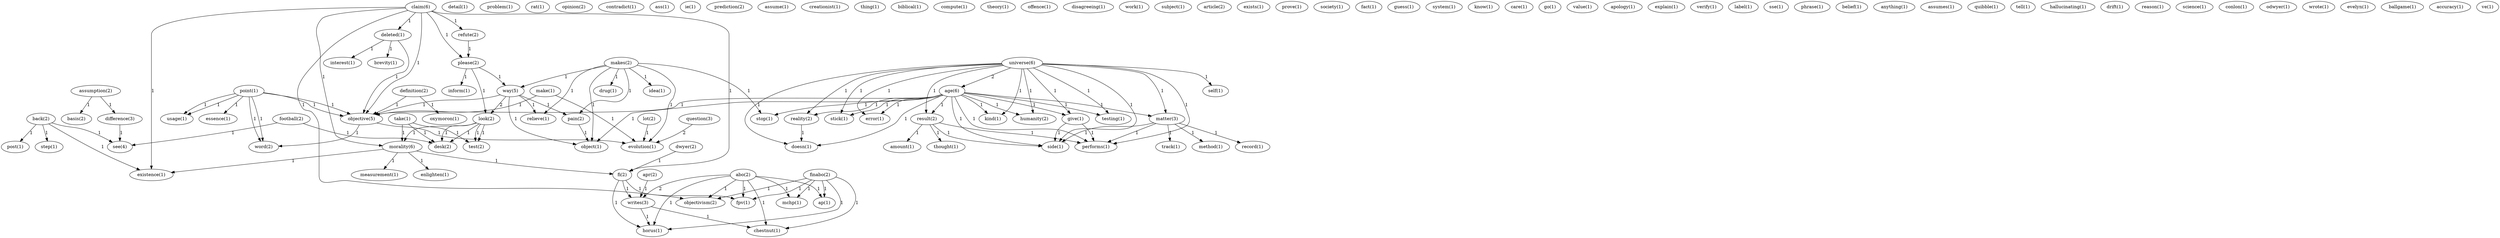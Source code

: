 digraph G {
  assumption [ label="assumption(2)" ];
  basis [ label="basis(2)" ];
  difference [ label="difference(3)" ];
  detail [ label="detail(1)" ];
  problem [ label="problem(1)" ];
  rat [ label="rat(1)" ];
  opinion [ label="opinion(2)" ];
  claim [ label="claim(6)" ];
  refute [ label="refute(2)" ];
  deleted [ label="deleted(1)" ];
  please [ label="please(2)" ];
  morality [ label="morality(6)" ];
  objectivism [ label="objectivism(2)" ];
  fi [ label="fi(2)" ];
  existence [ label="existence(1)" ];
  objective [ label="objective(5)" ];
  contradict [ label="contradict(1)" ];
  universe [ label="universe(6)" ];
  age [ label="age(6)" ];
  error [ label="error(1)" ];
  testing [ label="testing(1)" ];
  self [ label="self(1)" ];
  matter [ label="matter(3)" ];
  result [ label="result(2)" ];
  reality [ label="reality(2)" ];
  give [ label="give(1)" ];
  humanity [ label="humanity(2)" ];
  performs [ label="performs(1)" ];
  doesn [ label="doesn(1)" ];
  side [ label="side(1)" ];
  kind [ label="kind(1)" ];
  stick [ label="stick(1)" ];
  ass [ label="ass(1)" ];
  abo [ label="abo(2)" ];
  ap [ label="ap(1)" ];
  mchp [ label="mchp(1)" ];
  fpv [ label="fpv(1)" ];
  writes [ label="writes(3)" ];
  horus [ label="horus(1)" ];
  chestnut [ label="chestnut(1)" ];
  ie [ label="ie(1)" ];
  definition [ label="definition(2)" ];
  oxymoron [ label="oxymoron(1)" ];
  prediction [ label="prediction(2)" ];
  assume [ label="assume(1)" ];
  creationist [ label="creationist(1)" ];
  back [ label="back(2)" ];
  post [ label="post(1)" ];
  step [ label="step(1)" ];
  see [ label="see(4)" ];
  thing [ label="thing(1)" ];
  biblical [ label="biblical(1)" ];
  finabo [ label="finabo(2)" ];
  compute [ label="compute(1)" ];
  stop [ label="stop(1)" ];
  object [ label="object(1)" ];
  theory [ label="theory(1)" ];
  offence [ label="offence(1)" ];
  disagreeing [ label="disagreeing(1)" ];
  work [ label="work(1)" ];
  point [ label="point(1)" ];
  essence [ label="essence(1)" ];
  usage [ label="usage(1)" ];
  word [ label="word(2)" ];
  subject [ label="subject(1)" ];
  article [ label="article(2)" ];
  track [ label="track(1)" ];
  method [ label="method(1)" ];
  record [ label="record(1)" ];
  exists [ label="exists(1)" ];
  take [ label="take(1)" ];
  test [ label="test(2)" ];
  desk [ label="desk(2)" ];
  prove [ label="prove(1)" ];
  look [ label="look(3)" ];
  society [ label="society(1)" ];
  fact [ label="fact(1)" ];
  guess [ label="guess(1)" ];
  system [ label="system(1)" ];
  know [ label="know(1)" ];
  thought [ label="thought(1)" ];
  amount [ label="amount(1)" ];
  care [ label="care(1)" ];
  brevity [ label="brevity(1)" ];
  interest [ label="interest(1)" ];
  apr [ label="apr(2)" ];
  go [ label="go(1)" ];
  value [ label="value(1)" ];
  makes [ label="makes(2)" ];
  idea [ label="idea(1)" ];
  drug [ label="drug(1)" ];
  way [ label="way(5)" ];
  relieve [ label="relieve(1)" ];
  pain [ label="pain(2)" ];
  evolution [ label="evolution(1)" ];
  apology [ label="apology(1)" ];
  explain [ label="explain(1)" ];
  verify [ label="verify(1)" ];
  inform [ label="inform(1)" ];
  look [ label="look(2)" ];
  label [ label="label(1)" ];
  sse [ label="sse(1)" ];
  phrase [ label="phrase(1)" ];
  enlighten [ label="enlighten(1)" ];
  measurement [ label="measurement(1)" ];
  point [ label="point(1)" ];
  belief [ label="belief(1)" ];
  anything [ label="anything(1)" ];
  assumes [ label="assumes(1)" ];
  quibble [ label="quibble(1)" ];
  tell [ label="tell(1)" ];
  dwyer [ label="dwyer(2)" ];
  make [ label="make(1)" ];
  hallucinating [ label="hallucinating(1)" ];
  drift [ label="drift(1)" ];
  reason [ label="reason(1)" ];
  science [ label="science(1)" ];
  conlon [ label="conlon(1)" ];
  odwyer [ label="odwyer(1)" ];
  wrote [ label="wrote(1)" ];
  football [ label="football(2)" ];
  question [ label="question(3)" ];
  evelyn [ label="evelyn(1)" ];
  ballgame [ label="ballgame(1)" ];
  accuracy [ label="accuracy(1)" ];
  lot [ label="lot(2)" ];
  ve [ label="ve(1)" ];
  assumption -> basis [ label="1" ];
  assumption -> difference [ label="1" ];
  claim -> refute [ label="1" ];
  claim -> deleted [ label="1" ];
  claim -> please [ label="1" ];
  claim -> morality [ label="1" ];
  claim -> objectivism [ label="1" ];
  claim -> fi [ label="1" ];
  claim -> existence [ label="1" ];
  claim -> objective [ label="1" ];
  universe -> age [ label="2" ];
  universe -> error [ label="1" ];
  universe -> testing [ label="1" ];
  universe -> self [ label="1" ];
  universe -> matter [ label="1" ];
  universe -> result [ label="1" ];
  universe -> reality [ label="1" ];
  universe -> give [ label="1" ];
  universe -> humanity [ label="1" ];
  universe -> performs [ label="1" ];
  universe -> doesn [ label="1" ];
  universe -> side [ label="1" ];
  universe -> kind [ label="1" ];
  universe -> stick [ label="1" ];
  abo -> ap [ label="1" ];
  abo -> mchp [ label="1" ];
  abo -> objectivism [ label="1" ];
  abo -> fpv [ label="1" ];
  abo -> writes [ label="2" ];
  abo -> horus [ label="1" ];
  abo -> chestnut [ label="1" ];
  definition -> oxymoron [ label="1" ];
  definition -> objective [ label="1" ];
  back -> post [ label="1" ];
  back -> step [ label="1" ];
  back -> existence [ label="1" ];
  back -> see [ label="1" ];
  finabo -> ap [ label="1" ];
  finabo -> mchp [ label="1" ];
  finabo -> objectivism [ label="1" ];
  finabo -> fpv [ label="1" ];
  finabo -> horus [ label="1" ];
  finabo -> chestnut [ label="1" ];
  age -> error [ label="1" ];
  age -> testing [ label="1" ];
  age -> matter [ label="1" ];
  age -> result [ label="1" ];
  age -> reality [ label="1" ];
  age -> give [ label="1" ];
  age -> humanity [ label="1" ];
  age -> performs [ label="1" ];
  age -> stop [ label="1" ];
  age -> doesn [ label="1" ];
  age -> objective [ label="1" ];
  age -> side [ label="1" ];
  age -> kind [ label="1" ];
  age -> object [ label="1" ];
  age -> stick [ label="1" ];
  point -> essence [ label="1" ];
  point -> usage [ label="1" ];
  point -> objective [ label="1" ];
  point -> word [ label="1" ];
  refute -> please [ label="1" ];
  matter -> track [ label="1" ];
  matter -> method [ label="1" ];
  matter -> performs [ label="1" ];
  matter -> record [ label="1" ];
  matter -> side [ label="1" ];
  take -> morality [ label="1" ];
  take -> test [ label="1" ];
  take -> desk [ label="1" ];
  look -> morality [ label="1" ];
  look -> test [ label="1" ];
  look -> desk [ label="1" ];
  result -> thought [ label="1" ];
  result -> performs [ label="1" ];
  result -> amount [ label="1" ];
  result -> side [ label="1" ];
  deleted -> brevity [ label="1" ];
  deleted -> interest [ label="1" ];
  deleted -> objective [ label="1" ];
  apr -> writes [ label="1" ];
  makes -> idea [ label="1" ];
  makes -> stop [ label="1" ];
  makes -> drug [ label="1" ];
  makes -> way [ label="1" ];
  makes -> relieve [ label="1" ];
  makes -> pain [ label="1" ];
  makes -> evolution [ label="1" ];
  makes -> object [ label="1" ];
  reality -> doesn [ label="1" ];
  difference -> see [ label="1" ];
  give -> performs [ label="1" ];
  give -> side [ label="1" ];
  please -> inform [ label="1" ];
  please -> way [ label="1" ];
  please -> look [ label="1" ];
  morality -> enlighten [ label="1" ];
  morality -> fi [ label="1" ];
  morality -> existence [ label="1" ];
  morality -> measurement [ label="1" ];
  point -> usage [ label="1" ];
  point -> objective [ label="1" ];
  point -> word [ label="1" ];
  dwyer -> fi [ label="1" ];
  make -> objective [ label="1" ];
  make -> evolution [ label="1" ];
  fi -> fpv [ label="1" ];
  fi -> writes [ label="1" ];
  fi -> horus [ label="1" ];
  football -> see [ label="1" ];
  football -> desk [ label="1" ];
  way -> look [ label="2" ];
  way -> objective [ label="1" ];
  way -> relieve [ label="1" ];
  way -> pain [ label="1" ];
  way -> object [ label="1" ];
  look -> test [ label="1" ];
  look -> desk [ label="1" ];
  objective -> word [ label="1" ];
  objective -> evolution [ label="1" ];
  question -> evolution [ label="2" ];
  writes -> horus [ label="1" ];
  writes -> chestnut [ label="1" ];
  pain -> object [ label="1" ];
  lot -> evolution [ label="1" ];
}
